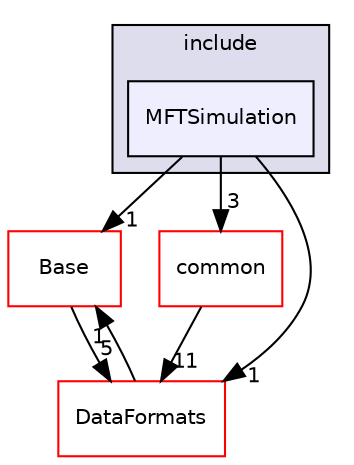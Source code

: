 digraph "/home/travis/build/AliceO2Group/AliceO2/Detectors/ITSMFT/MFT/simulation/include/MFTSimulation" {
  bgcolor=transparent;
  compound=true
  node [ fontsize="10", fontname="Helvetica"];
  edge [ labelfontsize="10", labelfontname="Helvetica"];
  subgraph clusterdir_4ea160d701b771c477e65d0fdf48e88e {
    graph [ bgcolor="#ddddee", pencolor="black", label="include" fontname="Helvetica", fontsize="10", URL="dir_4ea160d701b771c477e65d0fdf48e88e.html"]
  dir_f1220b5af643af78626f9a9466fc133a [shape=box, label="MFTSimulation", style="filled", fillcolor="#eeeeff", pencolor="black", URL="dir_f1220b5af643af78626f9a9466fc133a.html"];
  }
  dir_37c90836491b695b472bf98d1be8336b [shape=box label="Base" color="red" URL="dir_37c90836491b695b472bf98d1be8336b.html"];
  dir_85bf31a2e8d306e7598ffcb73f8df6bf [shape=box label="common" color="red" URL="dir_85bf31a2e8d306e7598ffcb73f8df6bf.html"];
  dir_2171f7ec022c5423887b07c69b2f5b48 [shape=box label="DataFormats" color="red" URL="dir_2171f7ec022c5423887b07c69b2f5b48.html"];
  dir_37c90836491b695b472bf98d1be8336b->dir_2171f7ec022c5423887b07c69b2f5b48 [headlabel="5", labeldistance=1.5 headhref="dir_000099_000043.html"];
  dir_85bf31a2e8d306e7598ffcb73f8df6bf->dir_2171f7ec022c5423887b07c69b2f5b48 [headlabel="11", labeldistance=1.5 headhref="dir_000151_000043.html"];
  dir_f1220b5af643af78626f9a9466fc133a->dir_37c90836491b695b472bf98d1be8336b [headlabel="1", labeldistance=1.5 headhref="dir_000116_000099.html"];
  dir_f1220b5af643af78626f9a9466fc133a->dir_85bf31a2e8d306e7598ffcb73f8df6bf [headlabel="3", labeldistance=1.5 headhref="dir_000116_000151.html"];
  dir_f1220b5af643af78626f9a9466fc133a->dir_2171f7ec022c5423887b07c69b2f5b48 [headlabel="1", labeldistance=1.5 headhref="dir_000116_000043.html"];
  dir_2171f7ec022c5423887b07c69b2f5b48->dir_37c90836491b695b472bf98d1be8336b [headlabel="1", labeldistance=1.5 headhref="dir_000043_000099.html"];
}
